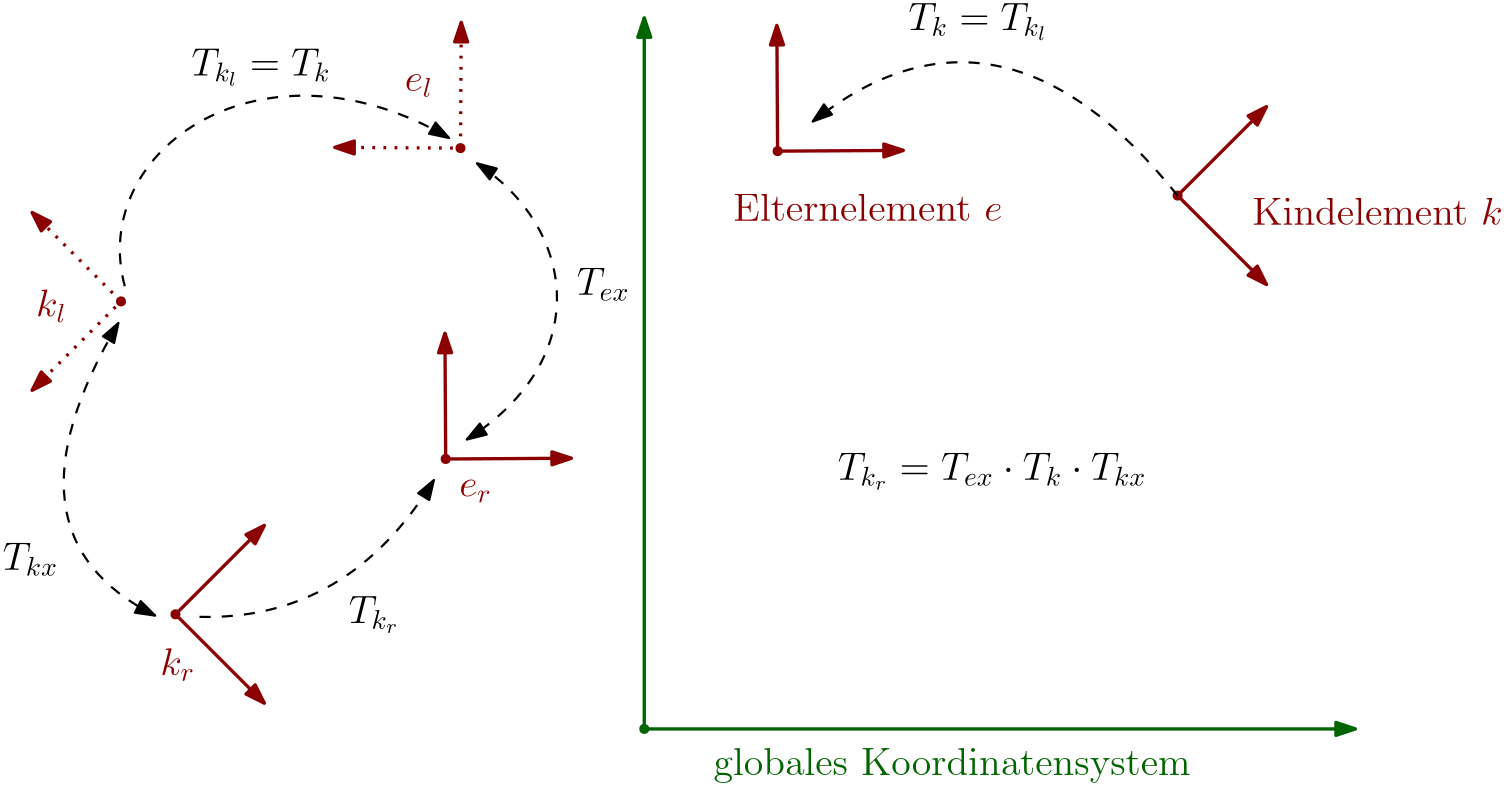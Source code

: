 <?xml version="1.0"?>
<!DOCTYPE ipe SYSTEM "ipe.dtd">
<ipe version="70212" creator="Ipe 7.2.13">
<info created="D:20200107115352" modified="D:20200527161250"/>
<ipestyle name="basic">
<symbol name="arrow/arc(spx)">
<path stroke="sym-stroke" fill="sym-stroke" pen="sym-pen">
0 0 m
-1 0.333 l
-1 -0.333 l
h
</path>
</symbol>
<symbol name="arrow/farc(spx)">
<path stroke="sym-stroke" fill="white" pen="sym-pen">
0 0 m
-1 0.333 l
-1 -0.333 l
h
</path>
</symbol>
<symbol name="arrow/ptarc(spx)">
<path stroke="sym-stroke" fill="sym-stroke" pen="sym-pen">
0 0 m
-1 0.333 l
-0.8 0 l
-1 -0.333 l
h
</path>
</symbol>
<symbol name="arrow/fptarc(spx)">
<path stroke="sym-stroke" fill="white" pen="sym-pen">
0 0 m
-1 0.333 l
-0.8 0 l
-1 -0.333 l
h
</path>
</symbol>
<symbol name="mark/circle(sx)" transformations="translations">
<path fill="sym-stroke">
0.6 0 0 0.6 0 0 e
0.4 0 0 0.4 0 0 e
</path>
</symbol>
<symbol name="mark/disk(sx)" transformations="translations">
<path fill="sym-stroke">
0.6 0 0 0.6 0 0 e
</path>
</symbol>
<symbol name="mark/fdisk(sfx)" transformations="translations">
<group>
<path fill="sym-fill">
0.5 0 0 0.5 0 0 e
</path>
<path fill="sym-stroke" fillrule="eofill">
0.6 0 0 0.6 0 0 e
0.4 0 0 0.4 0 0 e
</path>
</group>
</symbol>
<symbol name="mark/box(sx)" transformations="translations">
<path fill="sym-stroke" fillrule="eofill">
-0.6 -0.6 m
0.6 -0.6 l
0.6 0.6 l
-0.6 0.6 l
h
-0.4 -0.4 m
0.4 -0.4 l
0.4 0.4 l
-0.4 0.4 l
h
</path>
</symbol>
<symbol name="mark/square(sx)" transformations="translations">
<path fill="sym-stroke">
-0.6 -0.6 m
0.6 -0.6 l
0.6 0.6 l
-0.6 0.6 l
h
</path>
</symbol>
<symbol name="mark/fsquare(sfx)" transformations="translations">
<group>
<path fill="sym-fill">
-0.5 -0.5 m
0.5 -0.5 l
0.5 0.5 l
-0.5 0.5 l
h
</path>
<path fill="sym-stroke" fillrule="eofill">
-0.6 -0.6 m
0.6 -0.6 l
0.6 0.6 l
-0.6 0.6 l
h
-0.4 -0.4 m
0.4 -0.4 l
0.4 0.4 l
-0.4 0.4 l
h
</path>
</group>
</symbol>
<symbol name="mark/cross(sx)" transformations="translations">
<group>
<path fill="sym-stroke">
-0.43 -0.57 m
0.57 0.43 l
0.43 0.57 l
-0.57 -0.43 l
h
</path>
<path fill="sym-stroke">
-0.43 0.57 m
0.57 -0.43 l
0.43 -0.57 l
-0.57 0.43 l
h
</path>
</group>
</symbol>
<symbol name="arrow/fnormal(spx)">
<path stroke="sym-stroke" fill="white" pen="sym-pen">
0 0 m
-1 0.333 l
-1 -0.333 l
h
</path>
</symbol>
<symbol name="arrow/pointed(spx)">
<path stroke="sym-stroke" fill="sym-stroke" pen="sym-pen">
0 0 m
-1 0.333 l
-0.8 0 l
-1 -0.333 l
h
</path>
</symbol>
<symbol name="arrow/fpointed(spx)">
<path stroke="sym-stroke" fill="white" pen="sym-pen">
0 0 m
-1 0.333 l
-0.8 0 l
-1 -0.333 l
h
</path>
</symbol>
<symbol name="arrow/linear(spx)">
<path stroke="sym-stroke" pen="sym-pen">
-1 0.333 m
0 0 l
-1 -0.333 l
</path>
</symbol>
<symbol name="arrow/fdouble(spx)">
<path stroke="sym-stroke" fill="white" pen="sym-pen">
0 0 m
-1 0.333 l
-1 -0.333 l
h
-1 0 m
-2 0.333 l
-2 -0.333 l
h
</path>
</symbol>
<symbol name="arrow/double(spx)">
<path stroke="sym-stroke" fill="sym-stroke" pen="sym-pen">
0 0 m
-1 0.333 l
-1 -0.333 l
h
-1 0 m
-2 0.333 l
-2 -0.333 l
h
</path>
</symbol>
<pen name="heavier" value="0.8"/>
<pen name="fat" value="1.2"/>
<pen name="ultrafat" value="2"/>
<symbolsize name="large" value="5"/>
<symbolsize name="small" value="2"/>
<symbolsize name="tiny" value="1.1"/>
<arrowsize name="large" value="10"/>
<arrowsize name="small" value="5"/>
<arrowsize name="tiny" value="3"/>
<color name="red" value="1 0 0"/>
<color name="green" value="0 1 0"/>
<color name="blue" value="0 0 1"/>
<color name="yellow" value="1 1 0"/>
<color name="orange" value="1 0.647 0"/>
<color name="gold" value="1 0.843 0"/>
<color name="purple" value="0.627 0.125 0.941"/>
<color name="gray" value="0.745"/>
<color name="brown" value="0.647 0.165 0.165"/>
<color name="navy" value="0 0 0.502"/>
<color name="pink" value="1 0.753 0.796"/>
<color name="seagreen" value="0.18 0.545 0.341"/>
<color name="turquoise" value="0.251 0.878 0.816"/>
<color name="violet" value="0.933 0.51 0.933"/>
<color name="darkblue" value="0 0 0.545"/>
<color name="darkcyan" value="0 0.545 0.545"/>
<color name="darkgray" value="0.663"/>
<color name="darkgreen" value="0 0.392 0"/>
<color name="darkmagenta" value="0.545 0 0.545"/>
<color name="darkorange" value="1 0.549 0"/>
<color name="darkred" value="0.545 0 0"/>
<color name="lightblue" value="0.678 0.847 0.902"/>
<color name="lightcyan" value="0.878 1 1"/>
<color name="lightgray" value="0.827"/>
<color name="lightgreen" value="0.565 0.933 0.565"/>
<color name="lightyellow" value="1 1 0.878"/>
<dashstyle name="dashed" value="[4] 0"/>
<dashstyle name="dotted" value="[1 3] 0"/>
<dashstyle name="dash dotted" value="[4 2 1 2] 0"/>
<dashstyle name="dash dot dotted" value="[4 2 1 2 1 2] 0"/>
<textsize name="large" value="\large"/>
<textsize name="Large" value="\Large"/>
<textsize name="LARGE" value="\LARGE"/>
<textsize name="huge" value="\huge"/>
<textsize name="Huge" value="\Huge"/>
<textsize name="small" value="\small"/>
<textsize name="footnote" value="\footnotesize"/>
<textsize name="tiny" value="\tiny"/>
<textstyle name="center" begin="\begin{center}" end="\end{center}"/>
<textstyle name="itemize" begin="\begin{itemize}" end="\end{itemize}"/>
<textstyle name="item" begin="\begin{itemize}\item{}" end="\end{itemize}"/>
<gridsize name="4 pts" value="4"/>
<gridsize name="8 pts (~3 mm)" value="8"/>
<gridsize name="16 pts (~6 mm)" value="16"/>
<gridsize name="32 pts (~12 mm)" value="32"/>
<gridsize name="10 pts (~3.5 mm)" value="10"/>
<gridsize name="20 pts (~7 mm)" value="20"/>
<gridsize name="14 pts (~5 mm)" value="14"/>
<gridsize name="28 pts (~10 mm)" value="28"/>
<gridsize name="56 pts (~20 mm)" value="56"/>
<anglesize name="90 deg" value="90"/>
<anglesize name="60 deg" value="60"/>
<anglesize name="45 deg" value="45"/>
<anglesize name="30 deg" value="30"/>
<anglesize name="22.5 deg" value="22.5"/>
<opacity name="10%" value="0.1"/>
<opacity name="30%" value="0.3"/>
<opacity name="50%" value="0.5"/>
<opacity name="75%" value="0.75"/>
<tiling name="falling" angle="-60" step="4" width="1"/>
<tiling name="rising" angle="30" step="4" width="1"/>
</ipestyle>
<page>
<layer name="alpha"/>
<view layers="alpha" active="alpha"/>
<path layer="alpha" matrix="1 0 0 1 192 0" stroke="darkgreen" pen="fat" arrow="normal/normal" rarrow="normal/normal">
64 768 m
64 512 l
320 512 l
</path>
<path matrix="1 0 0 1 192 0" stroke="darkred" pen="fat" arrow="normal/normal" rarrow="normal/normal">
288 736 m
256 704 l
288 672 l
</path>
<path matrix="0.711266 -0.702923 0.702923 0.711266 -236.913 354.764" stroke="darkred" pen="fat" arrow="normal/normal" rarrow="normal/normal">
96 672 m
128 640 l
160 672 l
</path>
<use matrix="1 0 0 1 192 0" name="mark/disk(sx)" pos="256 704" size="normal" stroke="darkred"/>
<use matrix="1 0 0 1 176 80" name="mark/disk(sx)" pos="128 640" size="normal" stroke="darkred"/>
<use matrix="1 0 0 1 192 0" name="mark/disk(sx)" pos="64 512" size="normal" stroke="darkgreen"/>
<text matrix="1 0 0 1 263.7 183.99" transformations="translations" pos="87.4524 579.618" stroke="black" type="label" width="50.103" height="9.8" depth="3.65" valign="baseline" size="Large" style="math">T_k = T_{k_l}</text>
<text matrix="1 0 0 1 216.885 -0.592498" transformations="translations" pos="64 496" stroke="darkgreen" type="label" width="171.916" height="9.962" depth="2.79" valign="baseline" size="Large">globales Koordinatensystem</text>
<text matrix="1 0 0 1 144.066 54.9079" transformations="translations" pos="144 640" stroke="darkred" type="label" width="96.839" height="9.963" depth="0" valign="baseline" size="Large">Elternelement $e$</text>
<text matrix="1 0 0 1 330.881 53.511" transformations="translations" pos="144 640" stroke="darkred" type="label" width="90.114" height="9.963" depth="0" valign="baseline" size="Large">Kindelement $k$</text>
<path matrix="-1 0 0 1 323.617 -38.0996" stroke="darkred" dash="dotted" pen="fat" arrow="normal/normal" rarrow="normal/normal">
288 736 m
256 704 l
288 672 l
</path>
<use matrix="-1 0 0 1 323.617 -38.0996" name="mark/disk(sx)" pos="256 704" size="normal" stroke="darkred"/>
<path matrix="1 0 0 1 -168.772 -150.749" stroke="darkred" pen="fat" arrow="normal/normal" rarrow="normal/normal">
288 736 m
256 704 l
288 672 l
</path>
<use matrix="1 0 0 1 -168.772 -150.749" name="mark/disk(sx)" pos="256 704" size="normal" stroke="darkred"/>
<path stroke="black" dash="dashed" pen="heavier" arrow="normal/normal">
448 704 m
384 784
316.631 730.662 c
</path>
<path matrix="-0.711266 -0.702923 -0.702923 0.711266 730.757 355.849" stroke="darkred" dash="dotted" pen="fat" arrow="normal/normal" rarrow="normal/normal">
96 672 m
128 640 l
160 672 l
</path>
<use matrix="-1 0 0 1 317.844 81.0846" name="mark/disk(sx)" pos="128 640" size="normal" stroke="darkred"/>
<path matrix="0.711266 -0.702923 0.702923 0.711266 -356.403 243.939" stroke="darkred" pen="fat" arrow="normal/normal" rarrow="normal/normal">
96 672 m
128 640 l
160 672 l
</path>
<use matrix="1 0 0 1 56.5095 -30.8246" name="mark/disk(sx)" pos="128 640" size="normal" stroke="darkred"/>
<text matrix="1 0 0 1 -9.12138 -46.9751" transformations="translations" pos="46.1821 707.403" stroke="darkred" type="label" width="10.973" height="9.965" depth="2.15" valign="baseline" size="Large" style="math">k_l</text>
<text matrix="1 0 0 1 123.595 34.2048" transformations="translations" pos="46.1821 707.403" stroke="darkred" type="label" width="10.177" height="6.179" depth="2.15" valign="baseline" size="Large" style="math">e_l</text>
<text matrix="1 0 0 1 35.5734 -176.043" transformations="translations" pos="46.1821 707.403" stroke="darkred" type="label" width="12.575" height="9.965" depth="2.15" valign="baseline" size="Large" style="math">k_r</text>
<text matrix="1 0 0 1 143.206 -111.737" transformations="translations" pos="46.1821 707.403" stroke="darkred" type="label" width="11.78" height="6.179" depth="2.15" valign="baseline" size="Large" style="math">e_r</text>
<path stroke="black" dash="dashed" pen="heavier" arrow="normal/normal">
68.9856 671.373 m
55.7596 720.629
118.697 763.955
185.739 724.733 c
</path>
<text matrix="1 0 0 1 5.56495 167.572" transformations="translations" pos="87.4524 579.618" stroke="black" type="label" width="50.103" height="9.8" depth="3.65" valign="baseline" size="Large" style="math">T_{k_l} = T_k</text>
<path stroke="black" dash="dashed" pen="heavier" arrow="normal/normal" rarrow="normal/normal">
66.7052 658.147 m
21.5544 581.984
79.9312 552.795 c
</path>
<text matrix="1 0 0 1 -62.3894 -10.2943" transformations="translations" pos="87.4524 579.618" stroke="black" type="label" width="19.925" height="9.805" depth="2.15" valign="baseline" size="Large" style="math">T_{kx}</text>
<path stroke="black" dash="dashed" pen="heavier" arrow="normal/normal" rarrow="normal/normal">
195.773 715.612 m
231.346 692.352
238.187 645.377
192.124 616.189 c
</path>
<text matrix="1 0 0 1 144.21 88.6729" transformations="translations" pos="87.4524 579.618" stroke="black" type="label" width="19.064" height="9.805" depth="2.15" valign="baseline" size="Large" style="math">T_{ex}</text>
<path stroke="black" dash="dashed" pen="heavier" arrow="normal/normal">
95.8936 552.339 m
149.254 550.971
180.266 601.595 c
</path>
<text matrix="1 0 0 1 62.1175 -29.449" transformations="translations" pos="87.4524 579.618" stroke="black" type="label" width="18.33" height="9.8" depth="3.65" valign="baseline" size="Large" style="math">T_{k_r}</text>
<text matrix="1 0 0 1 238.16 22.0857" transformations="translations" pos="87.4524 579.618" stroke="black" type="label" width="111.168" height="9.8" depth="3.65" valign="baseline" size="Large" style="math">T_{k_r} = T_{ex} \cdot T_k \cdot T_{kx}</text>
</page>
</ipe>
